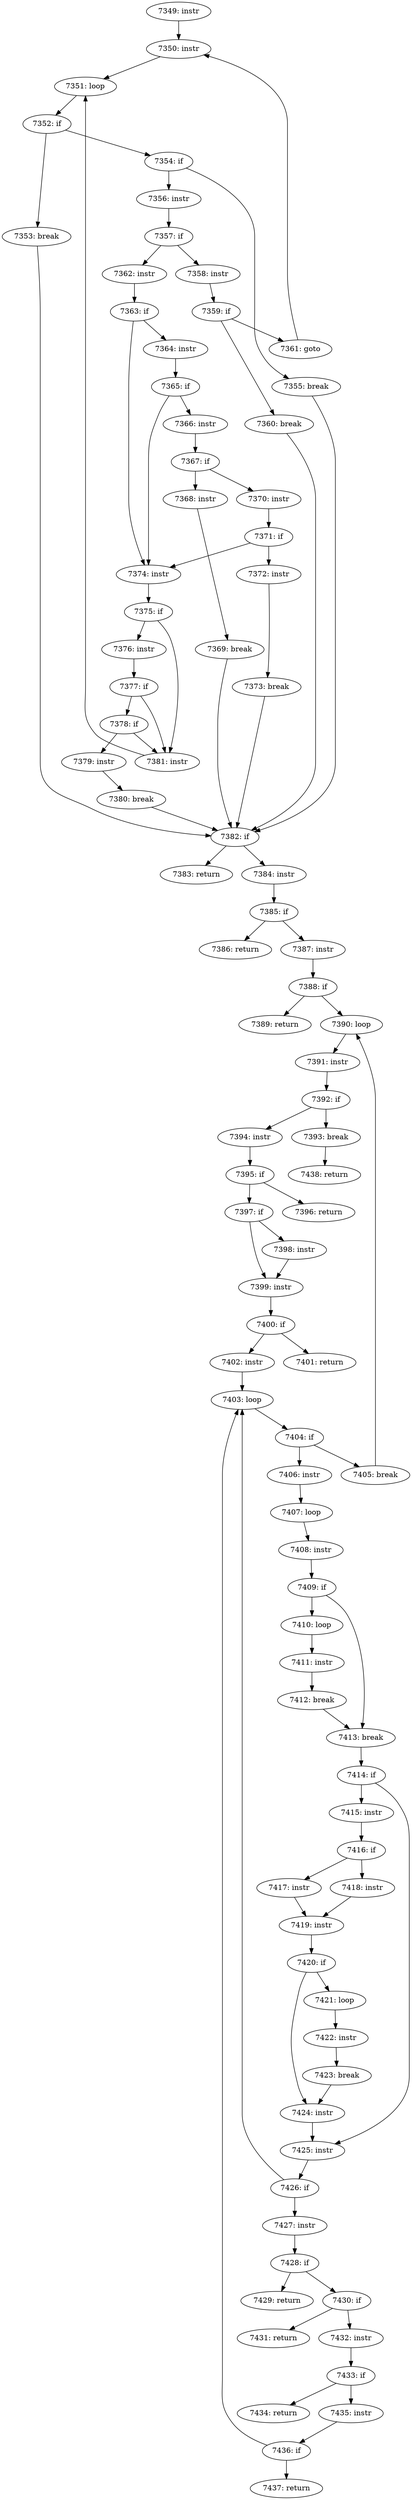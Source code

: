 digraph CFG_tcp_collapse {
7349 [label="7349: instr"]
	7349 -> 7350
7350 [label="7350: instr"]
	7350 -> 7351
7351 [label="7351: loop"]
	7351 -> 7352
7352 [label="7352: if"]
	7352 -> 7354
	7352 -> 7353
7353 [label="7353: break"]
	7353 -> 7382
7354 [label="7354: if"]
	7354 -> 7355
	7354 -> 7356
7355 [label="7355: break"]
	7355 -> 7382
7356 [label="7356: instr"]
	7356 -> 7357
7357 [label="7357: if"]
	7357 -> 7362
	7357 -> 7358
7358 [label="7358: instr"]
	7358 -> 7359
7359 [label="7359: if"]
	7359 -> 7360
	7359 -> 7361
7360 [label="7360: break"]
	7360 -> 7382
7361 [label="7361: goto"]
	7361 -> 7350
7362 [label="7362: instr"]
	7362 -> 7363
7363 [label="7363: if"]
	7363 -> 7374
	7363 -> 7364
7364 [label="7364: instr"]
	7364 -> 7365
7365 [label="7365: if"]
	7365 -> 7374
	7365 -> 7366
7366 [label="7366: instr"]
	7366 -> 7367
7367 [label="7367: if"]
	7367 -> 7368
	7367 -> 7370
7368 [label="7368: instr"]
	7368 -> 7369
7369 [label="7369: break"]
	7369 -> 7382
7370 [label="7370: instr"]
	7370 -> 7371
7371 [label="7371: if"]
	7371 -> 7372
	7371 -> 7374
7372 [label="7372: instr"]
	7372 -> 7373
7373 [label="7373: break"]
	7373 -> 7382
7374 [label="7374: instr"]
	7374 -> 7375
7375 [label="7375: if"]
	7375 -> 7381
	7375 -> 7376
7376 [label="7376: instr"]
	7376 -> 7377
7377 [label="7377: if"]
	7377 -> 7378
	7377 -> 7381
7378 [label="7378: if"]
	7378 -> 7379
	7378 -> 7381
7379 [label="7379: instr"]
	7379 -> 7380
7380 [label="7380: break"]
	7380 -> 7382
7381 [label="7381: instr"]
	7381 -> 7351
7382 [label="7382: if"]
	7382 -> 7383
	7382 -> 7384
7383 [label="7383: return"]
	
7384 [label="7384: instr"]
	7384 -> 7385
7385 [label="7385: if"]
	7385 -> 7386
	7385 -> 7387
7386 [label="7386: return"]
	
7387 [label="7387: instr"]
	7387 -> 7388
7388 [label="7388: if"]
	7388 -> 7389
	7388 -> 7390
7389 [label="7389: return"]
	
7390 [label="7390: loop"]
	7390 -> 7391
7391 [label="7391: instr"]
	7391 -> 7392
7392 [label="7392: if"]
	7392 -> 7394
	7392 -> 7393
7393 [label="7393: break"]
	7393 -> 7438
7394 [label="7394: instr"]
	7394 -> 7395
7395 [label="7395: if"]
	7395 -> 7396
	7395 -> 7397
7396 [label="7396: return"]
	
7397 [label="7397: if"]
	7397 -> 7398
	7397 -> 7399
7398 [label="7398: instr"]
	7398 -> 7399
7399 [label="7399: instr"]
	7399 -> 7400
7400 [label="7400: if"]
	7400 -> 7401
	7400 -> 7402
7401 [label="7401: return"]
	
7402 [label="7402: instr"]
	7402 -> 7403
7403 [label="7403: loop"]
	7403 -> 7404
7404 [label="7404: if"]
	7404 -> 7406
	7404 -> 7405
7405 [label="7405: break"]
	7405 -> 7390
7406 [label="7406: instr"]
	7406 -> 7407
7407 [label="7407: loop"]
	7407 -> 7408
7408 [label="7408: instr"]
	7408 -> 7409
7409 [label="7409: if"]
	7409 -> 7410
	7409 -> 7413
7410 [label="7410: loop"]
	7410 -> 7411
7411 [label="7411: instr"]
	7411 -> 7412
7412 [label="7412: break"]
	7412 -> 7413
7413 [label="7413: break"]
	7413 -> 7414
7414 [label="7414: if"]
	7414 -> 7415
	7414 -> 7425
7415 [label="7415: instr"]
	7415 -> 7416
7416 [label="7416: if"]
	7416 -> 7417
	7416 -> 7418
7417 [label="7417: instr"]
	7417 -> 7419
7418 [label="7418: instr"]
	7418 -> 7419
7419 [label="7419: instr"]
	7419 -> 7420
7420 [label="7420: if"]
	7420 -> 7421
	7420 -> 7424
7421 [label="7421: loop"]
	7421 -> 7422
7422 [label="7422: instr"]
	7422 -> 7423
7423 [label="7423: break"]
	7423 -> 7424
7424 [label="7424: instr"]
	7424 -> 7425
7425 [label="7425: instr"]
	7425 -> 7426
7426 [label="7426: if"]
	7426 -> 7403
	7426 -> 7427
7427 [label="7427: instr"]
	7427 -> 7428
7428 [label="7428: if"]
	7428 -> 7429
	7428 -> 7430
7429 [label="7429: return"]
	
7430 [label="7430: if"]
	7430 -> 7431
	7430 -> 7432
7431 [label="7431: return"]
	
7432 [label="7432: instr"]
	7432 -> 7433
7433 [label="7433: if"]
	7433 -> 7434
	7433 -> 7435
7434 [label="7434: return"]
	
7435 [label="7435: instr"]
	7435 -> 7436
7436 [label="7436: if"]
	7436 -> 7437
	7436 -> 7403
7437 [label="7437: return"]
	
7438 [label="7438: return"]
	
}
